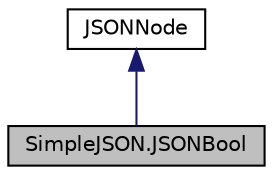 digraph "SimpleJSON.JSONBool"
{
 // LATEX_PDF_SIZE
  edge [fontname="Helvetica",fontsize="10",labelfontname="Helvetica",labelfontsize="10"];
  node [fontname="Helvetica",fontsize="10",shape=record];
  Node1 [label="SimpleJSON.JSONBool",height=0.2,width=0.4,color="black", fillcolor="grey75", style="filled", fontcolor="black",tooltip=" "];
  Node2 -> Node1 [dir="back",color="midnightblue",fontsize="10",style="solid",fontname="Helvetica"];
  Node2 [label="JSONNode",height=0.2,width=0.4,color="black", fillcolor="white", style="filled",URL="$class_simple_j_s_o_n_1_1_j_s_o_n_node.html",tooltip=" "];
}
